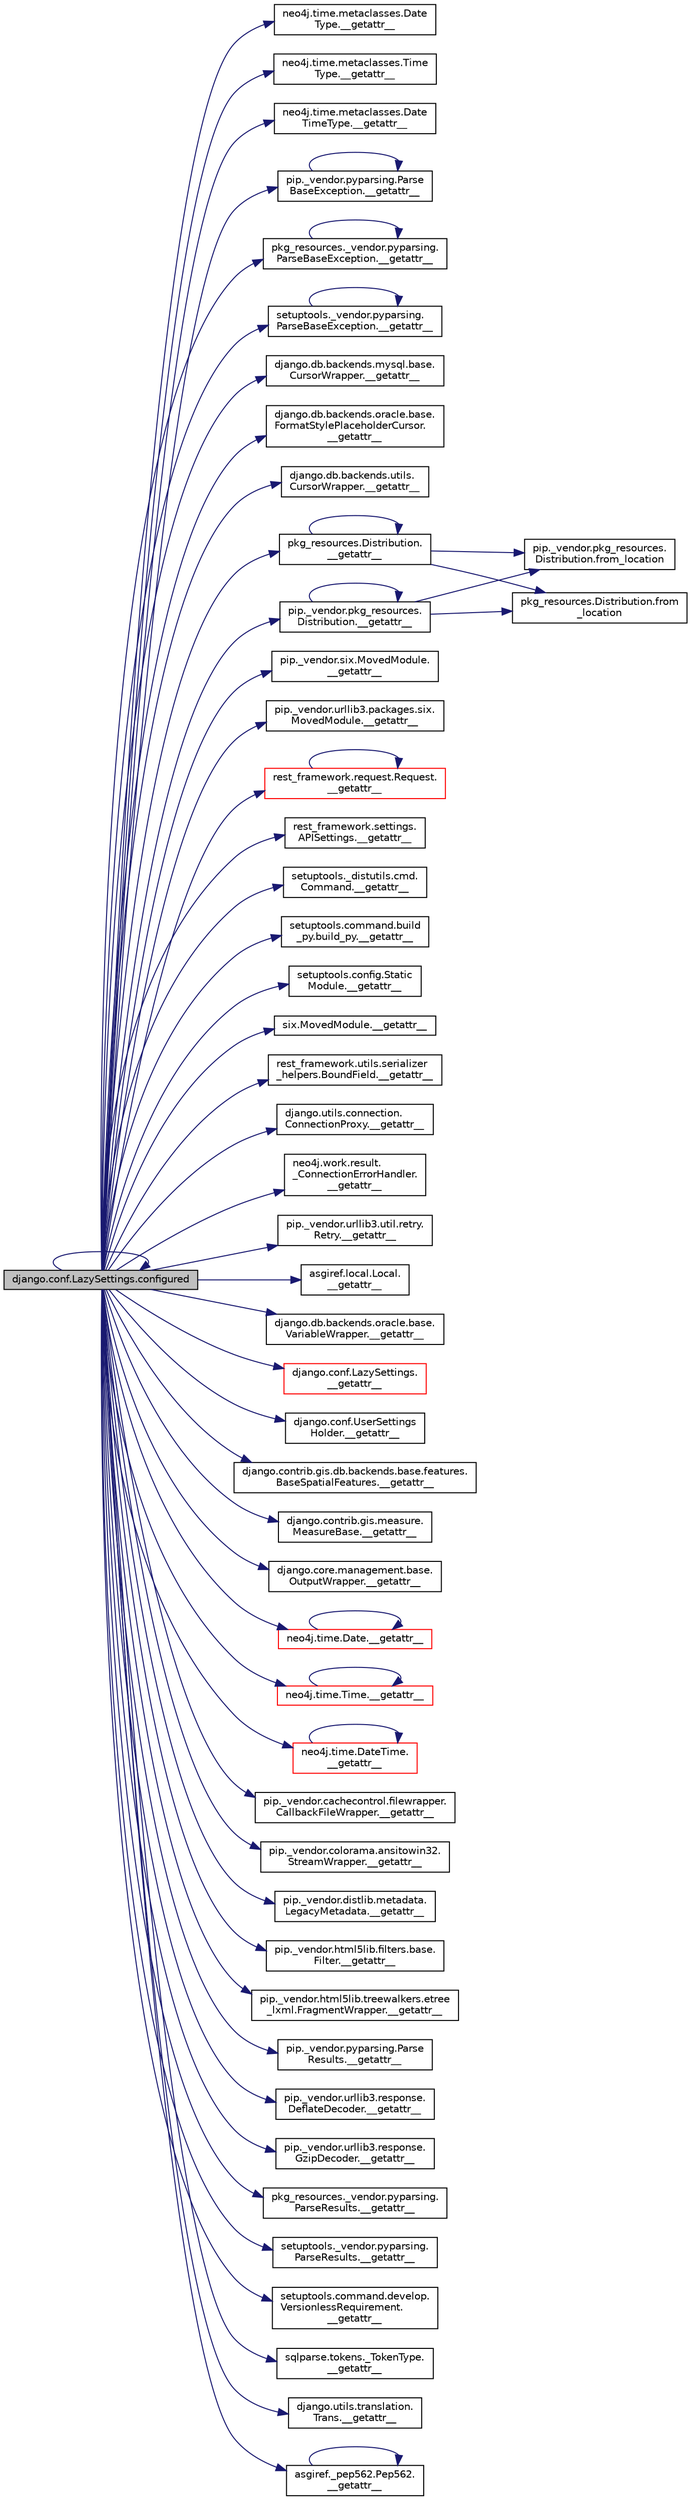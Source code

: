 digraph "django.conf.LazySettings.configured"
{
 // LATEX_PDF_SIZE
  edge [fontname="Helvetica",fontsize="10",labelfontname="Helvetica",labelfontsize="10"];
  node [fontname="Helvetica",fontsize="10",shape=record];
  rankdir="LR";
  Node1 [label="django.conf.LazySettings.configured",height=0.2,width=0.4,color="black", fillcolor="grey75", style="filled", fontcolor="black",tooltip=" "];
  Node1 -> Node2 [color="midnightblue",fontsize="10",style="solid",fontname="Helvetica"];
  Node2 [label="neo4j.time.metaclasses.Date\lType.__getattr__",height=0.2,width=0.4,color="black", fillcolor="white", style="filled",URL="$d8/dae/classneo4j_1_1time_1_1metaclasses_1_1_date_type.html#a7da1603f78fe3aa5fbfcfa071ad3fb80",tooltip=" "];
  Node1 -> Node3 [color="midnightblue",fontsize="10",style="solid",fontname="Helvetica"];
  Node3 [label="neo4j.time.metaclasses.Time\lType.__getattr__",height=0.2,width=0.4,color="black", fillcolor="white", style="filled",URL="$da/d78/classneo4j_1_1time_1_1metaclasses_1_1_time_type.html#a12067855611e8fd191af903ca52569d5",tooltip=" "];
  Node1 -> Node4 [color="midnightblue",fontsize="10",style="solid",fontname="Helvetica"];
  Node4 [label="neo4j.time.metaclasses.Date\lTimeType.__getattr__",height=0.2,width=0.4,color="black", fillcolor="white", style="filled",URL="$d3/d47/classneo4j_1_1time_1_1metaclasses_1_1_date_time_type.html#a4822b1c3bbf3b3b83a7c95333d2e73e4",tooltip=" "];
  Node1 -> Node5 [color="midnightblue",fontsize="10",style="solid",fontname="Helvetica"];
  Node5 [label="pip._vendor.pyparsing.Parse\lBaseException.__getattr__",height=0.2,width=0.4,color="black", fillcolor="white", style="filled",URL="$d5/d29/classpip_1_1__vendor_1_1pyparsing_1_1_parse_base_exception.html#a78d0e628c61a0ff59765321bbf209186",tooltip=" "];
  Node5 -> Node5 [color="midnightblue",fontsize="10",style="solid",fontname="Helvetica"];
  Node1 -> Node6 [color="midnightblue",fontsize="10",style="solid",fontname="Helvetica"];
  Node6 [label="pkg_resources._vendor.pyparsing.\lParseBaseException.__getattr__",height=0.2,width=0.4,color="black", fillcolor="white", style="filled",URL="$d4/d12/classpkg__resources_1_1__vendor_1_1pyparsing_1_1_parse_base_exception.html#a073d1851d3a9bdf3c596c9266267e883",tooltip=" "];
  Node6 -> Node6 [color="midnightblue",fontsize="10",style="solid",fontname="Helvetica"];
  Node1 -> Node7 [color="midnightblue",fontsize="10",style="solid",fontname="Helvetica"];
  Node7 [label="setuptools._vendor.pyparsing.\lParseBaseException.__getattr__",height=0.2,width=0.4,color="black", fillcolor="white", style="filled",URL="$d5/d48/classsetuptools_1_1__vendor_1_1pyparsing_1_1_parse_base_exception.html#a220c42a402e04b0c777fc9e0261ba54a",tooltip=" "];
  Node7 -> Node7 [color="midnightblue",fontsize="10",style="solid",fontname="Helvetica"];
  Node1 -> Node8 [color="midnightblue",fontsize="10",style="solid",fontname="Helvetica"];
  Node8 [label="django.db.backends.mysql.base.\lCursorWrapper.__getattr__",height=0.2,width=0.4,color="black", fillcolor="white", style="filled",URL="$de/d61/classdjango_1_1db_1_1backends_1_1mysql_1_1base_1_1_cursor_wrapper.html#afb384abf869f33f7faf857cdc5d41556",tooltip=" "];
  Node1 -> Node9 [color="midnightblue",fontsize="10",style="solid",fontname="Helvetica"];
  Node9 [label="django.db.backends.oracle.base.\lFormatStylePlaceholderCursor.\l__getattr__",height=0.2,width=0.4,color="black", fillcolor="white", style="filled",URL="$d5/daa/classdjango_1_1db_1_1backends_1_1oracle_1_1base_1_1_format_style_placeholder_cursor.html#a1cdf267c1668ba0f91444b5488ea4d32",tooltip=" "];
  Node1 -> Node10 [color="midnightblue",fontsize="10",style="solid",fontname="Helvetica"];
  Node10 [label="django.db.backends.utils.\lCursorWrapper.__getattr__",height=0.2,width=0.4,color="black", fillcolor="white", style="filled",URL="$da/d95/classdjango_1_1db_1_1backends_1_1utils_1_1_cursor_wrapper.html#aecd8a6d7d023659614f1a838ab6e6f08",tooltip=" "];
  Node1 -> Node11 [color="midnightblue",fontsize="10",style="solid",fontname="Helvetica"];
  Node11 [label="pip._vendor.pkg_resources.\lDistribution.__getattr__",height=0.2,width=0.4,color="black", fillcolor="white", style="filled",URL="$d0/ddb/classpip_1_1__vendor_1_1pkg__resources_1_1_distribution.html#aff1560d80db2fcc7aae03ffc2dafdc8c",tooltip=" "];
  Node11 -> Node11 [color="midnightblue",fontsize="10",style="solid",fontname="Helvetica"];
  Node11 -> Node12 [color="midnightblue",fontsize="10",style="solid",fontname="Helvetica"];
  Node12 [label="pip._vendor.pkg_resources.\lDistribution.from_location",height=0.2,width=0.4,color="black", fillcolor="white", style="filled",URL="$d0/ddb/classpip_1_1__vendor_1_1pkg__resources_1_1_distribution.html#a5341f0202e9e74d53985f460779e256f",tooltip=" "];
  Node11 -> Node13 [color="midnightblue",fontsize="10",style="solid",fontname="Helvetica"];
  Node13 [label="pkg_resources.Distribution.from\l_location",height=0.2,width=0.4,color="black", fillcolor="white", style="filled",URL="$d8/d25/classpkg__resources_1_1_distribution.html#a7b66d25c434ca738dabe86e097494aac",tooltip=" "];
  Node1 -> Node14 [color="midnightblue",fontsize="10",style="solid",fontname="Helvetica"];
  Node14 [label="pip._vendor.six.MovedModule.\l__getattr__",height=0.2,width=0.4,color="black", fillcolor="white", style="filled",URL="$da/d5c/classpip_1_1__vendor_1_1six_1_1_moved_module.html#a438db2df291a2473135d36e08425351c",tooltip=" "];
  Node1 -> Node15 [color="midnightblue",fontsize="10",style="solid",fontname="Helvetica"];
  Node15 [label="pip._vendor.urllib3.packages.six.\lMovedModule.__getattr__",height=0.2,width=0.4,color="black", fillcolor="white", style="filled",URL="$d0/d35/classpip_1_1__vendor_1_1urllib3_1_1packages_1_1six_1_1_moved_module.html#a8514e7ecfc7139953cbf5a4c8f9f212b",tooltip=" "];
  Node1 -> Node16 [color="midnightblue",fontsize="10",style="solid",fontname="Helvetica"];
  Node16 [label="pkg_resources.Distribution.\l__getattr__",height=0.2,width=0.4,color="black", fillcolor="white", style="filled",URL="$d8/d25/classpkg__resources_1_1_distribution.html#a60734974b4449119f97e844be57ba38f",tooltip=" "];
  Node16 -> Node16 [color="midnightblue",fontsize="10",style="solid",fontname="Helvetica"];
  Node16 -> Node12 [color="midnightblue",fontsize="10",style="solid",fontname="Helvetica"];
  Node16 -> Node13 [color="midnightblue",fontsize="10",style="solid",fontname="Helvetica"];
  Node1 -> Node17 [color="midnightblue",fontsize="10",style="solid",fontname="Helvetica"];
  Node17 [label="rest_framework.request.Request.\l__getattr__",height=0.2,width=0.4,color="red", fillcolor="white", style="filled",URL="$d9/d48/classrest__framework_1_1request_1_1_request.html#a37439231f21a6917034f1307608b7744",tooltip=" "];
  Node17 -> Node17 [color="midnightblue",fontsize="10",style="solid",fontname="Helvetica"];
  Node1 -> Node22 [color="midnightblue",fontsize="10",style="solid",fontname="Helvetica"];
  Node22 [label="rest_framework.settings.\lAPISettings.__getattr__",height=0.2,width=0.4,color="black", fillcolor="white", style="filled",URL="$d5/ddc/classrest__framework_1_1settings_1_1_a_p_i_settings.html#afd765156eb0ae9abc74f36910a0c9bd1",tooltip=" "];
  Node1 -> Node23 [color="midnightblue",fontsize="10",style="solid",fontname="Helvetica"];
  Node23 [label="setuptools._distutils.cmd.\lCommand.__getattr__",height=0.2,width=0.4,color="black", fillcolor="white", style="filled",URL="$dd/df5/classsetuptools_1_1__distutils_1_1cmd_1_1_command.html#ac02b3fe67d8ba1e73e86616204118bf9",tooltip=" "];
  Node1 -> Node24 [color="midnightblue",fontsize="10",style="solid",fontname="Helvetica"];
  Node24 [label="setuptools.command.build\l_py.build_py.__getattr__",height=0.2,width=0.4,color="black", fillcolor="white", style="filled",URL="$d3/dd1/classsetuptools_1_1command_1_1build__py_1_1build__py.html#a2403cb67b7dea463615bcdafa21f14c3",tooltip=" "];
  Node1 -> Node25 [color="midnightblue",fontsize="10",style="solid",fontname="Helvetica"];
  Node25 [label="setuptools.config.Static\lModule.__getattr__",height=0.2,width=0.4,color="black", fillcolor="white", style="filled",URL="$db/d83/classsetuptools_1_1config_1_1_static_module.html#ae4aae1f558bb41fd8adeaeb7b85654f2",tooltip=" "];
  Node1 -> Node26 [color="midnightblue",fontsize="10",style="solid",fontname="Helvetica"];
  Node26 [label="six.MovedModule.__getattr__",height=0.2,width=0.4,color="black", fillcolor="white", style="filled",URL="$d0/ddc/classsix_1_1_moved_module.html#a4ae5456b2eacd57cc5440f3cf9a2276b",tooltip=" "];
  Node1 -> Node27 [color="midnightblue",fontsize="10",style="solid",fontname="Helvetica"];
  Node27 [label="rest_framework.utils.serializer\l_helpers.BoundField.__getattr__",height=0.2,width=0.4,color="black", fillcolor="white", style="filled",URL="$df/d43/classrest__framework_1_1utils_1_1serializer__helpers_1_1_bound_field.html#adb11c1d95e1dbaa7afce1fb15eeecdcb",tooltip=" "];
  Node1 -> Node28 [color="midnightblue",fontsize="10",style="solid",fontname="Helvetica"];
  Node28 [label="django.utils.connection.\lConnectionProxy.__getattr__",height=0.2,width=0.4,color="black", fillcolor="white", style="filled",URL="$da/da0/classdjango_1_1utils_1_1connection_1_1_connection_proxy.html#a19d56ce4997ec6816b4e737f751ceff4",tooltip=" "];
  Node1 -> Node29 [color="midnightblue",fontsize="10",style="solid",fontname="Helvetica"];
  Node29 [label="neo4j.work.result.\l_ConnectionErrorHandler.\l__getattr__",height=0.2,width=0.4,color="black", fillcolor="white", style="filled",URL="$db/dba/classneo4j_1_1work_1_1result_1_1___connection_error_handler.html#a1a3a477aec52b4e72d31861e188d7287",tooltip=" "];
  Node1 -> Node30 [color="midnightblue",fontsize="10",style="solid",fontname="Helvetica"];
  Node30 [label="pip._vendor.urllib3.util.retry.\lRetry.__getattr__",height=0.2,width=0.4,color="black", fillcolor="white", style="filled",URL="$d5/d64/classpip_1_1__vendor_1_1urllib3_1_1util_1_1retry_1_1_retry.html#a028c04e4b9d19918dd5a7d9a5686a647",tooltip=" "];
  Node1 -> Node31 [color="midnightblue",fontsize="10",style="solid",fontname="Helvetica"];
  Node31 [label="asgiref.local.Local.\l__getattr__",height=0.2,width=0.4,color="black", fillcolor="white", style="filled",URL="$d7/d9c/classasgiref_1_1local_1_1_local.html#a7da2527f8228581f221b57669f5b77a8",tooltip=" "];
  Node1 -> Node32 [color="midnightblue",fontsize="10",style="solid",fontname="Helvetica"];
  Node32 [label="django.db.backends.oracle.base.\lVariableWrapper.__getattr__",height=0.2,width=0.4,color="black", fillcolor="white", style="filled",URL="$d5/d12/classdjango_1_1db_1_1backends_1_1oracle_1_1base_1_1_variable_wrapper.html#ad899546e781b827a123b39074fa7b0d7",tooltip=" "];
  Node1 -> Node33 [color="midnightblue",fontsize="10",style="solid",fontname="Helvetica"];
  Node33 [label="django.conf.LazySettings.\l__getattr__",height=0.2,width=0.4,color="red", fillcolor="white", style="filled",URL="$dc/d44/classdjango_1_1conf_1_1_lazy_settings.html#ab3502ebf3f7e9748cb667a3c2708254c",tooltip=" "];
  Node1 -> Node41 [color="midnightblue",fontsize="10",style="solid",fontname="Helvetica"];
  Node41 [label="django.conf.UserSettings\lHolder.__getattr__",height=0.2,width=0.4,color="black", fillcolor="white", style="filled",URL="$de/d99/classdjango_1_1conf_1_1_user_settings_holder.html#a8d5091e594c7905eb8db3f8a1d93dd2b",tooltip=" "];
  Node1 -> Node42 [color="midnightblue",fontsize="10",style="solid",fontname="Helvetica"];
  Node42 [label="django.contrib.gis.db.backends.base.features.\lBaseSpatialFeatures.__getattr__",height=0.2,width=0.4,color="black", fillcolor="white", style="filled",URL="$d5/dfc/classdjango_1_1contrib_1_1gis_1_1db_1_1backends_1_1base_1_1features_1_1_base_spatial_features.html#a57d5e3bf24a29419e6aba4d5a63a0ce1",tooltip=" "];
  Node1 -> Node43 [color="midnightblue",fontsize="10",style="solid",fontname="Helvetica"];
  Node43 [label="django.contrib.gis.measure.\lMeasureBase.__getattr__",height=0.2,width=0.4,color="black", fillcolor="white", style="filled",URL="$d5/da4/classdjango_1_1contrib_1_1gis_1_1measure_1_1_measure_base.html#a39d199461ea36146c1585de5264bc414",tooltip=" "];
  Node1 -> Node44 [color="midnightblue",fontsize="10",style="solid",fontname="Helvetica"];
  Node44 [label="django.core.management.base.\lOutputWrapper.__getattr__",height=0.2,width=0.4,color="black", fillcolor="white", style="filled",URL="$da/d81/classdjango_1_1core_1_1management_1_1base_1_1_output_wrapper.html#a7d3b1914ccc68e2b92a300ff06d2bb8f",tooltip=" "];
  Node1 -> Node45 [color="midnightblue",fontsize="10",style="solid",fontname="Helvetica"];
  Node45 [label="neo4j.time.Date.__getattr__",height=0.2,width=0.4,color="red", fillcolor="white", style="filled",URL="$d1/d6f/classneo4j_1_1time_1_1_date.html#a6e51188fd48d28b13d1e71571d519d51",tooltip=" "];
  Node45 -> Node45 [color="midnightblue",fontsize="10",style="solid",fontname="Helvetica"];
  Node1 -> Node63 [color="midnightblue",fontsize="10",style="solid",fontname="Helvetica"];
  Node63 [label="neo4j.time.Time.__getattr__",height=0.2,width=0.4,color="red", fillcolor="white", style="filled",URL="$db/d2a/classneo4j_1_1time_1_1_time.html#af17df5eed8bb93fcd636f38e6ee1fceb",tooltip=" "];
  Node63 -> Node63 [color="midnightblue",fontsize="10",style="solid",fontname="Helvetica"];
  Node1 -> Node66 [color="midnightblue",fontsize="10",style="solid",fontname="Helvetica"];
  Node66 [label="neo4j.time.DateTime.\l__getattr__",height=0.2,width=0.4,color="red", fillcolor="white", style="filled",URL="$d4/dcd/classneo4j_1_1time_1_1_date_time.html#a80ec05a82ae97a1967a70e0ceaf527e3",tooltip=" "];
  Node66 -> Node66 [color="midnightblue",fontsize="10",style="solid",fontname="Helvetica"];
  Node1 -> Node69 [color="midnightblue",fontsize="10",style="solid",fontname="Helvetica"];
  Node69 [label="pip._vendor.cachecontrol.filewrapper.\lCallbackFileWrapper.__getattr__",height=0.2,width=0.4,color="black", fillcolor="white", style="filled",URL="$d8/d53/classpip_1_1__vendor_1_1cachecontrol_1_1filewrapper_1_1_callback_file_wrapper.html#a01696af37bc6df0e23472e0f0c5b1c4d",tooltip=" "];
  Node1 -> Node70 [color="midnightblue",fontsize="10",style="solid",fontname="Helvetica"];
  Node70 [label="pip._vendor.colorama.ansitowin32.\lStreamWrapper.__getattr__",height=0.2,width=0.4,color="black", fillcolor="white", style="filled",URL="$d1/d37/classpip_1_1__vendor_1_1colorama_1_1ansitowin32_1_1_stream_wrapper.html#aa977df49f46b035f1b0bf589afa9207e",tooltip=" "];
  Node1 -> Node71 [color="midnightblue",fontsize="10",style="solid",fontname="Helvetica"];
  Node71 [label="pip._vendor.distlib.metadata.\lLegacyMetadata.__getattr__",height=0.2,width=0.4,color="black", fillcolor="white", style="filled",URL="$d3/dc5/classpip_1_1__vendor_1_1distlib_1_1metadata_1_1_legacy_metadata.html#a60dc58bdfe2edba33f54a4a785bc838c",tooltip=" "];
  Node1 -> Node72 [color="midnightblue",fontsize="10",style="solid",fontname="Helvetica"];
  Node72 [label="pip._vendor.html5lib.filters.base.\lFilter.__getattr__",height=0.2,width=0.4,color="black", fillcolor="white", style="filled",URL="$d1/dae/classpip_1_1__vendor_1_1html5lib_1_1filters_1_1base_1_1_filter.html#ab632746d6a36554fc82a9f205179cad3",tooltip=" "];
  Node1 -> Node73 [color="midnightblue",fontsize="10",style="solid",fontname="Helvetica"];
  Node73 [label="pip._vendor.html5lib.treewalkers.etree\l_lxml.FragmentWrapper.__getattr__",height=0.2,width=0.4,color="black", fillcolor="white", style="filled",URL="$d3/d14/classpip_1_1__vendor_1_1html5lib_1_1treewalkers_1_1etree__lxml_1_1_fragment_wrapper.html#a8bde9c6c45fc9258008d1e70f9806491",tooltip=" "];
  Node1 -> Node74 [color="midnightblue",fontsize="10",style="solid",fontname="Helvetica"];
  Node74 [label="pip._vendor.pyparsing.Parse\lResults.__getattr__",height=0.2,width=0.4,color="black", fillcolor="white", style="filled",URL="$d3/d5b/classpip_1_1__vendor_1_1pyparsing_1_1_parse_results.html#a9e861169fd75bed3c4c2cbc4846d7146",tooltip=" "];
  Node1 -> Node75 [color="midnightblue",fontsize="10",style="solid",fontname="Helvetica"];
  Node75 [label="pip._vendor.urllib3.response.\lDeflateDecoder.__getattr__",height=0.2,width=0.4,color="black", fillcolor="white", style="filled",URL="$dd/dca/classpip_1_1__vendor_1_1urllib3_1_1response_1_1_deflate_decoder.html#a5075627ebed949ef847407a133a162fa",tooltip=" "];
  Node1 -> Node76 [color="midnightblue",fontsize="10",style="solid",fontname="Helvetica"];
  Node76 [label="pip._vendor.urllib3.response.\lGzipDecoder.__getattr__",height=0.2,width=0.4,color="black", fillcolor="white", style="filled",URL="$d8/d0f/classpip_1_1__vendor_1_1urllib3_1_1response_1_1_gzip_decoder.html#ac334fc9c77335ecb0f357115c07f03b6",tooltip=" "];
  Node1 -> Node77 [color="midnightblue",fontsize="10",style="solid",fontname="Helvetica"];
  Node77 [label="pkg_resources._vendor.pyparsing.\lParseResults.__getattr__",height=0.2,width=0.4,color="black", fillcolor="white", style="filled",URL="$d3/d93/classpkg__resources_1_1__vendor_1_1pyparsing_1_1_parse_results.html#a6e96811cbc2248c89f58a72e90bb2de3",tooltip=" "];
  Node1 -> Node78 [color="midnightblue",fontsize="10",style="solid",fontname="Helvetica"];
  Node78 [label="setuptools._vendor.pyparsing.\lParseResults.__getattr__",height=0.2,width=0.4,color="black", fillcolor="white", style="filled",URL="$df/d77/classsetuptools_1_1__vendor_1_1pyparsing_1_1_parse_results.html#ad33d2499f059631a659b52869251366b",tooltip=" "];
  Node1 -> Node79 [color="midnightblue",fontsize="10",style="solid",fontname="Helvetica"];
  Node79 [label="setuptools.command.develop.\lVersionlessRequirement.\l__getattr__",height=0.2,width=0.4,color="black", fillcolor="white", style="filled",URL="$d1/da8/classsetuptools_1_1command_1_1develop_1_1_versionless_requirement.html#a467f595f6bbaa8497ffd43176513b68b",tooltip=" "];
  Node1 -> Node80 [color="midnightblue",fontsize="10",style="solid",fontname="Helvetica"];
  Node80 [label="sqlparse.tokens._TokenType.\l__getattr__",height=0.2,width=0.4,color="black", fillcolor="white", style="filled",URL="$de/dbb/classsqlparse_1_1tokens_1_1___token_type.html#a3942301c5f474c7c2678718bdf84a79f",tooltip=" "];
  Node1 -> Node81 [color="midnightblue",fontsize="10",style="solid",fontname="Helvetica"];
  Node81 [label="django.utils.translation.\lTrans.__getattr__",height=0.2,width=0.4,color="black", fillcolor="white", style="filled",URL="$d5/db0/classdjango_1_1utils_1_1translation_1_1_trans.html#aa2caf2005954022172b176f85e7b6e20",tooltip=" "];
  Node1 -> Node82 [color="midnightblue",fontsize="10",style="solid",fontname="Helvetica"];
  Node82 [label="asgiref._pep562.Pep562.\l__getattr__",height=0.2,width=0.4,color="black", fillcolor="white", style="filled",URL="$d5/dd9/classasgiref_1_1__pep562_1_1_pep562.html#a07a0bf340dddebfb5ba95c27e7c303c6",tooltip=" "];
  Node82 -> Node82 [color="midnightblue",fontsize="10",style="solid",fontname="Helvetica"];
  Node1 -> Node1 [color="midnightblue",fontsize="10",style="solid",fontname="Helvetica"];
}
